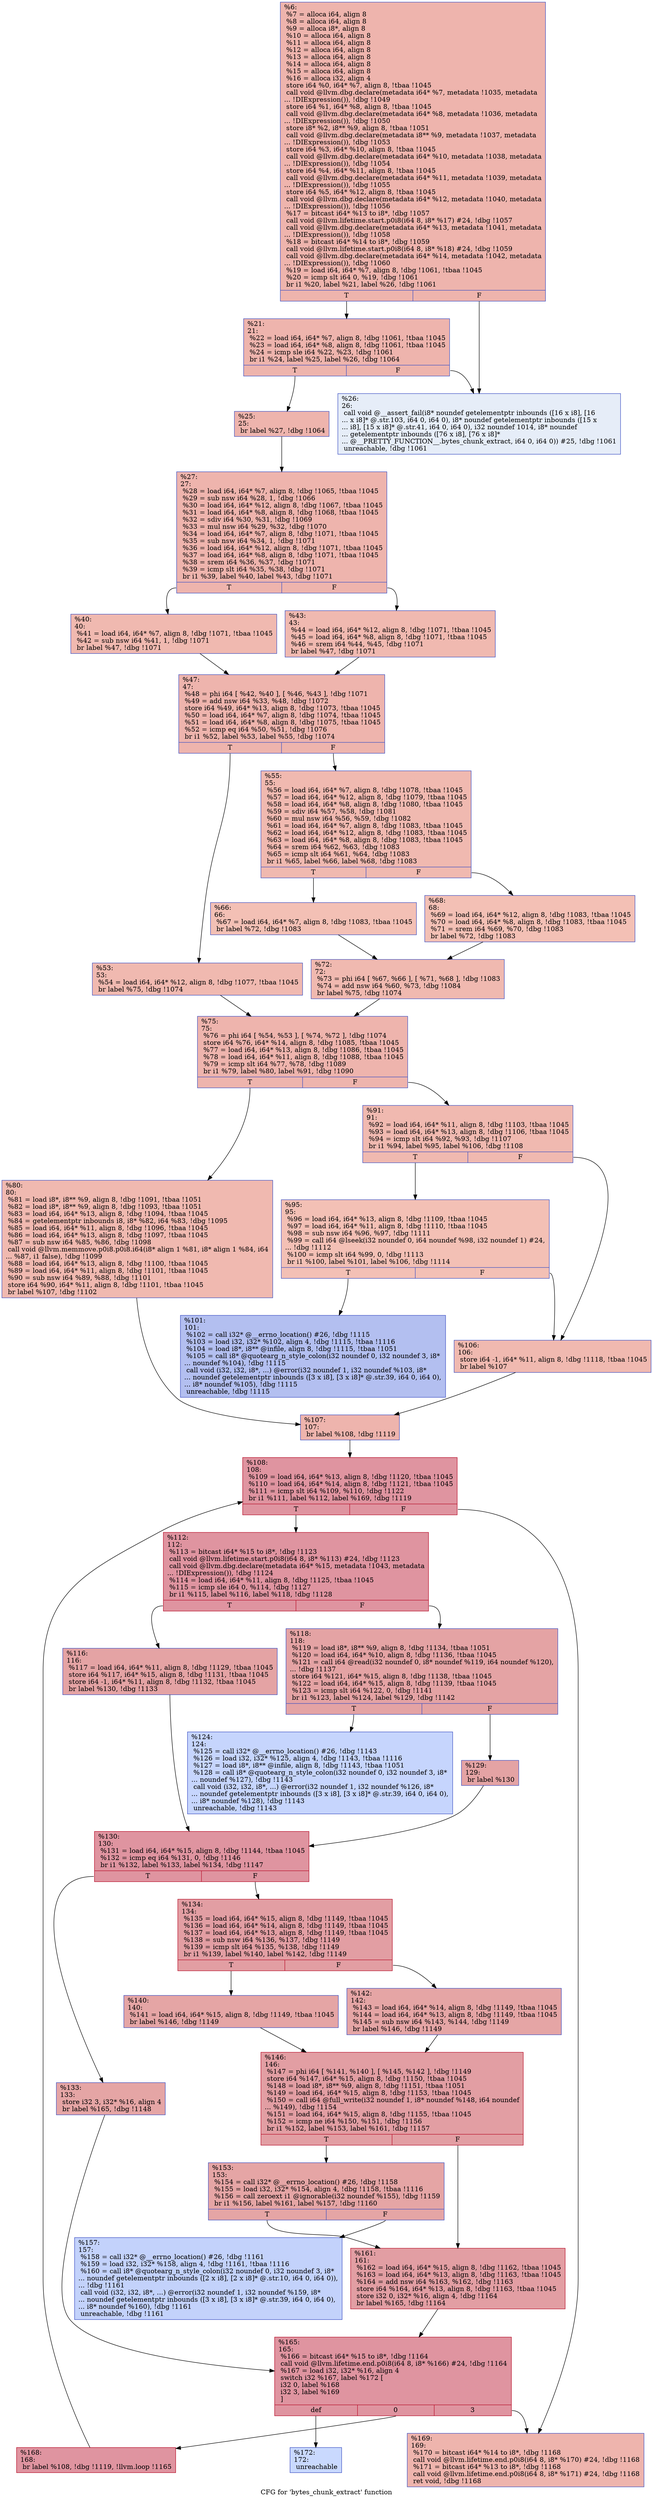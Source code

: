 digraph "CFG for 'bytes_chunk_extract' function" {
	label="CFG for 'bytes_chunk_extract' function";

	Node0xc27ba0 [shape=record,color="#3d50c3ff", style=filled, fillcolor="#d8564670",label="{%6:\l  %7 = alloca i64, align 8\l  %8 = alloca i64, align 8\l  %9 = alloca i8*, align 8\l  %10 = alloca i64, align 8\l  %11 = alloca i64, align 8\l  %12 = alloca i64, align 8\l  %13 = alloca i64, align 8\l  %14 = alloca i64, align 8\l  %15 = alloca i64, align 8\l  %16 = alloca i32, align 4\l  store i64 %0, i64* %7, align 8, !tbaa !1045\l  call void @llvm.dbg.declare(metadata i64* %7, metadata !1035, metadata\l... !DIExpression()), !dbg !1049\l  store i64 %1, i64* %8, align 8, !tbaa !1045\l  call void @llvm.dbg.declare(metadata i64* %8, metadata !1036, metadata\l... !DIExpression()), !dbg !1050\l  store i8* %2, i8** %9, align 8, !tbaa !1051\l  call void @llvm.dbg.declare(metadata i8** %9, metadata !1037, metadata\l... !DIExpression()), !dbg !1053\l  store i64 %3, i64* %10, align 8, !tbaa !1045\l  call void @llvm.dbg.declare(metadata i64* %10, metadata !1038, metadata\l... !DIExpression()), !dbg !1054\l  store i64 %4, i64* %11, align 8, !tbaa !1045\l  call void @llvm.dbg.declare(metadata i64* %11, metadata !1039, metadata\l... !DIExpression()), !dbg !1055\l  store i64 %5, i64* %12, align 8, !tbaa !1045\l  call void @llvm.dbg.declare(metadata i64* %12, metadata !1040, metadata\l... !DIExpression()), !dbg !1056\l  %17 = bitcast i64* %13 to i8*, !dbg !1057\l  call void @llvm.lifetime.start.p0i8(i64 8, i8* %17) #24, !dbg !1057\l  call void @llvm.dbg.declare(metadata i64* %13, metadata !1041, metadata\l... !DIExpression()), !dbg !1058\l  %18 = bitcast i64* %14 to i8*, !dbg !1059\l  call void @llvm.lifetime.start.p0i8(i64 8, i8* %18) #24, !dbg !1059\l  call void @llvm.dbg.declare(metadata i64* %14, metadata !1042, metadata\l... !DIExpression()), !dbg !1060\l  %19 = load i64, i64* %7, align 8, !dbg !1061, !tbaa !1045\l  %20 = icmp slt i64 0, %19, !dbg !1061\l  br i1 %20, label %21, label %26, !dbg !1061\l|{<s0>T|<s1>F}}"];
	Node0xc27ba0:s0 -> Node0xbe47f0;
	Node0xc27ba0:s1 -> Node0xbe4890;
	Node0xbe47f0 [shape=record,color="#3d50c3ff", style=filled, fillcolor="#d8564670",label="{%21:\l21:                                               \l  %22 = load i64, i64* %7, align 8, !dbg !1061, !tbaa !1045\l  %23 = load i64, i64* %8, align 8, !dbg !1061, !tbaa !1045\l  %24 = icmp sle i64 %22, %23, !dbg !1061\l  br i1 %24, label %25, label %26, !dbg !1064\l|{<s0>T|<s1>F}}"];
	Node0xbe47f0:s0 -> Node0xbe4840;
	Node0xbe47f0:s1 -> Node0xbe4890;
	Node0xbe4840 [shape=record,color="#3d50c3ff", style=filled, fillcolor="#d8564670",label="{%25:\l25:                                               \l  br label %27, !dbg !1064\l}"];
	Node0xbe4840 -> Node0xbe48e0;
	Node0xbe4890 [shape=record,color="#3d50c3ff", style=filled, fillcolor="#c7d7f070",label="{%26:\l26:                                               \l  call void @__assert_fail(i8* noundef getelementptr inbounds ([16 x i8], [16\l... x i8]* @.str.103, i64 0, i64 0), i8* noundef getelementptr inbounds ([15 x\l... i8], [15 x i8]* @.str.41, i64 0, i64 0), i32 noundef 1014, i8* noundef\l... getelementptr inbounds ([76 x i8], [76 x i8]*\l... @__PRETTY_FUNCTION__.bytes_chunk_extract, i64 0, i64 0)) #25, !dbg !1061\l  unreachable, !dbg !1061\l}"];
	Node0xbe48e0 [shape=record,color="#3d50c3ff", style=filled, fillcolor="#d8564670",label="{%27:\l27:                                               \l  %28 = load i64, i64* %7, align 8, !dbg !1065, !tbaa !1045\l  %29 = sub nsw i64 %28, 1, !dbg !1066\l  %30 = load i64, i64* %12, align 8, !dbg !1067, !tbaa !1045\l  %31 = load i64, i64* %8, align 8, !dbg !1068, !tbaa !1045\l  %32 = sdiv i64 %30, %31, !dbg !1069\l  %33 = mul nsw i64 %29, %32, !dbg !1070\l  %34 = load i64, i64* %7, align 8, !dbg !1071, !tbaa !1045\l  %35 = sub nsw i64 %34, 1, !dbg !1071\l  %36 = load i64, i64* %12, align 8, !dbg !1071, !tbaa !1045\l  %37 = load i64, i64* %8, align 8, !dbg !1071, !tbaa !1045\l  %38 = srem i64 %36, %37, !dbg !1071\l  %39 = icmp slt i64 %35, %38, !dbg !1071\l  br i1 %39, label %40, label %43, !dbg !1071\l|{<s0>T|<s1>F}}"];
	Node0xbe48e0:s0 -> Node0xbe4930;
	Node0xbe48e0:s1 -> Node0xbe4980;
	Node0xbe4930 [shape=record,color="#3d50c3ff", style=filled, fillcolor="#de614d70",label="{%40:\l40:                                               \l  %41 = load i64, i64* %7, align 8, !dbg !1071, !tbaa !1045\l  %42 = sub nsw i64 %41, 1, !dbg !1071\l  br label %47, !dbg !1071\l}"];
	Node0xbe4930 -> Node0xbe49d0;
	Node0xbe4980 [shape=record,color="#3d50c3ff", style=filled, fillcolor="#de614d70",label="{%43:\l43:                                               \l  %44 = load i64, i64* %12, align 8, !dbg !1071, !tbaa !1045\l  %45 = load i64, i64* %8, align 8, !dbg !1071, !tbaa !1045\l  %46 = srem i64 %44, %45, !dbg !1071\l  br label %47, !dbg !1071\l}"];
	Node0xbe4980 -> Node0xbe49d0;
	Node0xbe49d0 [shape=record,color="#3d50c3ff", style=filled, fillcolor="#d8564670",label="{%47:\l47:                                               \l  %48 = phi i64 [ %42, %40 ], [ %46, %43 ], !dbg !1071\l  %49 = add nsw i64 %33, %48, !dbg !1072\l  store i64 %49, i64* %13, align 8, !dbg !1073, !tbaa !1045\l  %50 = load i64, i64* %7, align 8, !dbg !1074, !tbaa !1045\l  %51 = load i64, i64* %8, align 8, !dbg !1075, !tbaa !1045\l  %52 = icmp eq i64 %50, %51, !dbg !1076\l  br i1 %52, label %53, label %55, !dbg !1074\l|{<s0>T|<s1>F}}"];
	Node0xbe49d0:s0 -> Node0xbe4a20;
	Node0xbe49d0:s1 -> Node0xbe4a70;
	Node0xbe4a20 [shape=record,color="#3d50c3ff", style=filled, fillcolor="#de614d70",label="{%53:\l53:                                               \l  %54 = load i64, i64* %12, align 8, !dbg !1077, !tbaa !1045\l  br label %75, !dbg !1074\l}"];
	Node0xbe4a20 -> Node0xbe4bb0;
	Node0xbe4a70 [shape=record,color="#3d50c3ff", style=filled, fillcolor="#de614d70",label="{%55:\l55:                                               \l  %56 = load i64, i64* %7, align 8, !dbg !1078, !tbaa !1045\l  %57 = load i64, i64* %12, align 8, !dbg !1079, !tbaa !1045\l  %58 = load i64, i64* %8, align 8, !dbg !1080, !tbaa !1045\l  %59 = sdiv i64 %57, %58, !dbg !1081\l  %60 = mul nsw i64 %56, %59, !dbg !1082\l  %61 = load i64, i64* %7, align 8, !dbg !1083, !tbaa !1045\l  %62 = load i64, i64* %12, align 8, !dbg !1083, !tbaa !1045\l  %63 = load i64, i64* %8, align 8, !dbg !1083, !tbaa !1045\l  %64 = srem i64 %62, %63, !dbg !1083\l  %65 = icmp slt i64 %61, %64, !dbg !1083\l  br i1 %65, label %66, label %68, !dbg !1083\l|{<s0>T|<s1>F}}"];
	Node0xbe4a70:s0 -> Node0xbe4ac0;
	Node0xbe4a70:s1 -> Node0xbe4b10;
	Node0xbe4ac0 [shape=record,color="#3d50c3ff", style=filled, fillcolor="#e5705870",label="{%66:\l66:                                               \l  %67 = load i64, i64* %7, align 8, !dbg !1083, !tbaa !1045\l  br label %72, !dbg !1083\l}"];
	Node0xbe4ac0 -> Node0xbe4b60;
	Node0xbe4b10 [shape=record,color="#3d50c3ff", style=filled, fillcolor="#e5705870",label="{%68:\l68:                                               \l  %69 = load i64, i64* %12, align 8, !dbg !1083, !tbaa !1045\l  %70 = load i64, i64* %8, align 8, !dbg !1083, !tbaa !1045\l  %71 = srem i64 %69, %70, !dbg !1083\l  br label %72, !dbg !1083\l}"];
	Node0xbe4b10 -> Node0xbe4b60;
	Node0xbe4b60 [shape=record,color="#3d50c3ff", style=filled, fillcolor="#de614d70",label="{%72:\l72:                                               \l  %73 = phi i64 [ %67, %66 ], [ %71, %68 ], !dbg !1083\l  %74 = add nsw i64 %60, %73, !dbg !1084\l  br label %75, !dbg !1074\l}"];
	Node0xbe4b60 -> Node0xbe4bb0;
	Node0xbe4bb0 [shape=record,color="#3d50c3ff", style=filled, fillcolor="#d8564670",label="{%75:\l75:                                               \l  %76 = phi i64 [ %54, %53 ], [ %74, %72 ], !dbg !1074\l  store i64 %76, i64* %14, align 8, !dbg !1085, !tbaa !1045\l  %77 = load i64, i64* %13, align 8, !dbg !1086, !tbaa !1045\l  %78 = load i64, i64* %11, align 8, !dbg !1088, !tbaa !1045\l  %79 = icmp slt i64 %77, %78, !dbg !1089\l  br i1 %79, label %80, label %91, !dbg !1090\l|{<s0>T|<s1>F}}"];
	Node0xbe4bb0:s0 -> Node0xbe4c00;
	Node0xbe4bb0:s1 -> Node0xbe4c50;
	Node0xbe4c00 [shape=record,color="#3d50c3ff", style=filled, fillcolor="#de614d70",label="{%80:\l80:                                               \l  %81 = load i8*, i8** %9, align 8, !dbg !1091, !tbaa !1051\l  %82 = load i8*, i8** %9, align 8, !dbg !1093, !tbaa !1051\l  %83 = load i64, i64* %13, align 8, !dbg !1094, !tbaa !1045\l  %84 = getelementptr inbounds i8, i8* %82, i64 %83, !dbg !1095\l  %85 = load i64, i64* %11, align 8, !dbg !1096, !tbaa !1045\l  %86 = load i64, i64* %13, align 8, !dbg !1097, !tbaa !1045\l  %87 = sub nsw i64 %85, %86, !dbg !1098\l  call void @llvm.memmove.p0i8.p0i8.i64(i8* align 1 %81, i8* align 1 %84, i64\l... %87, i1 false), !dbg !1099\l  %88 = load i64, i64* %13, align 8, !dbg !1100, !tbaa !1045\l  %89 = load i64, i64* %11, align 8, !dbg !1101, !tbaa !1045\l  %90 = sub nsw i64 %89, %88, !dbg !1101\l  store i64 %90, i64* %11, align 8, !dbg !1101, !tbaa !1045\l  br label %107, !dbg !1102\l}"];
	Node0xbe4c00 -> Node0xbe4d90;
	Node0xbe4c50 [shape=record,color="#3d50c3ff", style=filled, fillcolor="#de614d70",label="{%91:\l91:                                               \l  %92 = load i64, i64* %11, align 8, !dbg !1103, !tbaa !1045\l  %93 = load i64, i64* %13, align 8, !dbg !1106, !tbaa !1045\l  %94 = icmp slt i64 %92, %93, !dbg !1107\l  br i1 %94, label %95, label %106, !dbg !1108\l|{<s0>T|<s1>F}}"];
	Node0xbe4c50:s0 -> Node0xbe4ca0;
	Node0xbe4c50:s1 -> Node0xbe4d40;
	Node0xbe4ca0 [shape=record,color="#3d50c3ff", style=filled, fillcolor="#e5705870",label="{%95:\l95:                                               \l  %96 = load i64, i64* %13, align 8, !dbg !1109, !tbaa !1045\l  %97 = load i64, i64* %11, align 8, !dbg !1110, !tbaa !1045\l  %98 = sub nsw i64 %96, %97, !dbg !1111\l  %99 = call i64 @lseek(i32 noundef 0, i64 noundef %98, i32 noundef 1) #24,\l... !dbg !1112\l  %100 = icmp slt i64 %99, 0, !dbg !1113\l  br i1 %100, label %101, label %106, !dbg !1114\l|{<s0>T|<s1>F}}"];
	Node0xbe4ca0:s0 -> Node0xbe4cf0;
	Node0xbe4ca0:s1 -> Node0xbe4d40;
	Node0xbe4cf0 [shape=record,color="#3d50c3ff", style=filled, fillcolor="#536edd70",label="{%101:\l101:                                              \l  %102 = call i32* @__errno_location() #26, !dbg !1115\l  %103 = load i32, i32* %102, align 4, !dbg !1115, !tbaa !1116\l  %104 = load i8*, i8** @infile, align 8, !dbg !1115, !tbaa !1051\l  %105 = call i8* @quotearg_n_style_colon(i32 noundef 0, i32 noundef 3, i8*\l... noundef %104), !dbg !1115\l  call void (i32, i32, i8*, ...) @error(i32 noundef 1, i32 noundef %103, i8*\l... noundef getelementptr inbounds ([3 x i8], [3 x i8]* @.str.39, i64 0, i64 0),\l... i8* noundef %105), !dbg !1115\l  unreachable, !dbg !1115\l}"];
	Node0xbe4d40 [shape=record,color="#3d50c3ff", style=filled, fillcolor="#de614d70",label="{%106:\l106:                                              \l  store i64 -1, i64* %11, align 8, !dbg !1118, !tbaa !1045\l  br label %107\l}"];
	Node0xbe4d40 -> Node0xbe4d90;
	Node0xbe4d90 [shape=record,color="#3d50c3ff", style=filled, fillcolor="#d8564670",label="{%107:\l107:                                              \l  br label %108, !dbg !1119\l}"];
	Node0xbe4d90 -> Node0xbe4de0;
	Node0xbe4de0 [shape=record,color="#b70d28ff", style=filled, fillcolor="#b70d2870",label="{%108:\l108:                                              \l  %109 = load i64, i64* %13, align 8, !dbg !1120, !tbaa !1045\l  %110 = load i64, i64* %14, align 8, !dbg !1121, !tbaa !1045\l  %111 = icmp slt i64 %109, %110, !dbg !1122\l  br i1 %111, label %112, label %169, !dbg !1119\l|{<s0>T|<s1>F}}"];
	Node0xbe4de0:s0 -> Node0xbe4e30;
	Node0xbe4de0:s1 -> Node0xbe5330;
	Node0xbe4e30 [shape=record,color="#b70d28ff", style=filled, fillcolor="#b70d2870",label="{%112:\l112:                                              \l  %113 = bitcast i64* %15 to i8*, !dbg !1123\l  call void @llvm.lifetime.start.p0i8(i64 8, i8* %113) #24, !dbg !1123\l  call void @llvm.dbg.declare(metadata i64* %15, metadata !1043, metadata\l... !DIExpression()), !dbg !1124\l  %114 = load i64, i64* %11, align 8, !dbg !1125, !tbaa !1045\l  %115 = icmp sle i64 0, %114, !dbg !1127\l  br i1 %115, label %116, label %118, !dbg !1128\l|{<s0>T|<s1>F}}"];
	Node0xbe4e30:s0 -> Node0xbe4e80;
	Node0xbe4e30:s1 -> Node0xbe4ed0;
	Node0xbe4e80 [shape=record,color="#3d50c3ff", style=filled, fillcolor="#c32e3170",label="{%116:\l116:                                              \l  %117 = load i64, i64* %11, align 8, !dbg !1129, !tbaa !1045\l  store i64 %117, i64* %15, align 8, !dbg !1131, !tbaa !1045\l  store i64 -1, i64* %11, align 8, !dbg !1132, !tbaa !1045\l  br label %130, !dbg !1133\l}"];
	Node0xbe4e80 -> Node0xbe4fc0;
	Node0xbe4ed0 [shape=record,color="#3d50c3ff", style=filled, fillcolor="#c32e3170",label="{%118:\l118:                                              \l  %119 = load i8*, i8** %9, align 8, !dbg !1134, !tbaa !1051\l  %120 = load i64, i64* %10, align 8, !dbg !1136, !tbaa !1045\l  %121 = call i64 @read(i32 noundef 0, i8* noundef %119, i64 noundef %120),\l... !dbg !1137\l  store i64 %121, i64* %15, align 8, !dbg !1138, !tbaa !1045\l  %122 = load i64, i64* %15, align 8, !dbg !1139, !tbaa !1045\l  %123 = icmp slt i64 %122, 0, !dbg !1141\l  br i1 %123, label %124, label %129, !dbg !1142\l|{<s0>T|<s1>F}}"];
	Node0xbe4ed0:s0 -> Node0xbe4f20;
	Node0xbe4ed0:s1 -> Node0xbe4f70;
	Node0xbe4f20 [shape=record,color="#3d50c3ff", style=filled, fillcolor="#7ea1fa70",label="{%124:\l124:                                              \l  %125 = call i32* @__errno_location() #26, !dbg !1143\l  %126 = load i32, i32* %125, align 4, !dbg !1143, !tbaa !1116\l  %127 = load i8*, i8** @infile, align 8, !dbg !1143, !tbaa !1051\l  %128 = call i8* @quotearg_n_style_colon(i32 noundef 0, i32 noundef 3, i8*\l... noundef %127), !dbg !1143\l  call void (i32, i32, i8*, ...) @error(i32 noundef 1, i32 noundef %126, i8*\l... noundef getelementptr inbounds ([3 x i8], [3 x i8]* @.str.39, i64 0, i64 0),\l... i8* noundef %128), !dbg !1143\l  unreachable, !dbg !1143\l}"];
	Node0xbe4f70 [shape=record,color="#3d50c3ff", style=filled, fillcolor="#c32e3170",label="{%129:\l129:                                              \l  br label %130\l}"];
	Node0xbe4f70 -> Node0xbe4fc0;
	Node0xbe4fc0 [shape=record,color="#b70d28ff", style=filled, fillcolor="#b70d2870",label="{%130:\l130:                                              \l  %131 = load i64, i64* %15, align 8, !dbg !1144, !tbaa !1045\l  %132 = icmp eq i64 %131, 0, !dbg !1146\l  br i1 %132, label %133, label %134, !dbg !1147\l|{<s0>T|<s1>F}}"];
	Node0xbe4fc0:s0 -> Node0xbe5010;
	Node0xbe4fc0:s1 -> Node0xbe5060;
	Node0xbe5010 [shape=record,color="#3d50c3ff", style=filled, fillcolor="#c5333470",label="{%133:\l133:                                              \l  store i32 3, i32* %16, align 4\l  br label %165, !dbg !1148\l}"];
	Node0xbe5010 -> Node0xbe5290;
	Node0xbe5060 [shape=record,color="#b70d28ff", style=filled, fillcolor="#be242e70",label="{%134:\l134:                                              \l  %135 = load i64, i64* %15, align 8, !dbg !1149, !tbaa !1045\l  %136 = load i64, i64* %14, align 8, !dbg !1149, !tbaa !1045\l  %137 = load i64, i64* %13, align 8, !dbg !1149, !tbaa !1045\l  %138 = sub nsw i64 %136, %137, !dbg !1149\l  %139 = icmp slt i64 %135, %138, !dbg !1149\l  br i1 %139, label %140, label %142, !dbg !1149\l|{<s0>T|<s1>F}}"];
	Node0xbe5060:s0 -> Node0xbe50b0;
	Node0xbe5060:s1 -> Node0xbe5100;
	Node0xbe50b0 [shape=record,color="#3d50c3ff", style=filled, fillcolor="#c5333470",label="{%140:\l140:                                              \l  %141 = load i64, i64* %15, align 8, !dbg !1149, !tbaa !1045\l  br label %146, !dbg !1149\l}"];
	Node0xbe50b0 -> Node0xbe5150;
	Node0xbe5100 [shape=record,color="#3d50c3ff", style=filled, fillcolor="#c5333470",label="{%142:\l142:                                              \l  %143 = load i64, i64* %14, align 8, !dbg !1149, !tbaa !1045\l  %144 = load i64, i64* %13, align 8, !dbg !1149, !tbaa !1045\l  %145 = sub nsw i64 %143, %144, !dbg !1149\l  br label %146, !dbg !1149\l}"];
	Node0xbe5100 -> Node0xbe5150;
	Node0xbe5150 [shape=record,color="#b70d28ff", style=filled, fillcolor="#be242e70",label="{%146:\l146:                                              \l  %147 = phi i64 [ %141, %140 ], [ %145, %142 ], !dbg !1149\l  store i64 %147, i64* %15, align 8, !dbg !1150, !tbaa !1045\l  %148 = load i8*, i8** %9, align 8, !dbg !1151, !tbaa !1051\l  %149 = load i64, i64* %15, align 8, !dbg !1153, !tbaa !1045\l  %150 = call i64 @full_write(i32 noundef 1, i8* noundef %148, i64 noundef\l... %149), !dbg !1154\l  %151 = load i64, i64* %15, align 8, !dbg !1155, !tbaa !1045\l  %152 = icmp ne i64 %150, %151, !dbg !1156\l  br i1 %152, label %153, label %161, !dbg !1157\l|{<s0>T|<s1>F}}"];
	Node0xbe5150:s0 -> Node0xbe51a0;
	Node0xbe5150:s1 -> Node0xbe5240;
	Node0xbe51a0 [shape=record,color="#3d50c3ff", style=filled, fillcolor="#c5333470",label="{%153:\l153:                                              \l  %154 = call i32* @__errno_location() #26, !dbg !1158\l  %155 = load i32, i32* %154, align 4, !dbg !1158, !tbaa !1116\l  %156 = call zeroext i1 @ignorable(i32 noundef %155), !dbg !1159\l  br i1 %156, label %161, label %157, !dbg !1160\l|{<s0>T|<s1>F}}"];
	Node0xbe51a0:s0 -> Node0xbe5240;
	Node0xbe51a0:s1 -> Node0xbe51f0;
	Node0xbe51f0 [shape=record,color="#3d50c3ff", style=filled, fillcolor="#779af770",label="{%157:\l157:                                              \l  %158 = call i32* @__errno_location() #26, !dbg !1161\l  %159 = load i32, i32* %158, align 4, !dbg !1161, !tbaa !1116\l  %160 = call i8* @quotearg_n_style_colon(i32 noundef 0, i32 noundef 3, i8*\l... noundef getelementptr inbounds ([2 x i8], [2 x i8]* @.str.10, i64 0, i64 0)),\l... !dbg !1161\l  call void (i32, i32, i8*, ...) @error(i32 noundef 1, i32 noundef %159, i8*\l... noundef getelementptr inbounds ([3 x i8], [3 x i8]* @.str.39, i64 0, i64 0),\l... i8* noundef %160), !dbg !1161\l  unreachable, !dbg !1161\l}"];
	Node0xbe5240 [shape=record,color="#b70d28ff", style=filled, fillcolor="#be242e70",label="{%161:\l161:                                              \l  %162 = load i64, i64* %15, align 8, !dbg !1162, !tbaa !1045\l  %163 = load i64, i64* %13, align 8, !dbg !1163, !tbaa !1045\l  %164 = add nsw i64 %163, %162, !dbg !1163\l  store i64 %164, i64* %13, align 8, !dbg !1163, !tbaa !1045\l  store i32 0, i32* %16, align 4, !dbg !1164\l  br label %165, !dbg !1164\l}"];
	Node0xbe5240 -> Node0xbe5290;
	Node0xbe5290 [shape=record,color="#b70d28ff", style=filled, fillcolor="#b70d2870",label="{%165:\l165:                                              \l  %166 = bitcast i64* %15 to i8*, !dbg !1164\l  call void @llvm.lifetime.end.p0i8(i64 8, i8* %166) #24, !dbg !1164\l  %167 = load i32, i32* %16, align 4\l  switch i32 %167, label %172 [\l    i32 0, label %168\l    i32 3, label %169\l  ]\l|{<s0>def|<s1>0|<s2>3}}"];
	Node0xbe5290:s0 -> Node0xbe5380;
	Node0xbe5290:s1 -> Node0xbe52e0;
	Node0xbe5290:s2 -> Node0xbe5330;
	Node0xbe52e0 [shape=record,color="#b70d28ff", style=filled, fillcolor="#b70d2870",label="{%168:\l168:                                              \l  br label %108, !dbg !1119, !llvm.loop !1165\l}"];
	Node0xbe52e0 -> Node0xbe4de0;
	Node0xbe5330 [shape=record,color="#3d50c3ff", style=filled, fillcolor="#d8564670",label="{%169:\l169:                                              \l  %170 = bitcast i64* %14 to i8*, !dbg !1168\l  call void @llvm.lifetime.end.p0i8(i64 8, i8* %170) #24, !dbg !1168\l  %171 = bitcast i64* %13 to i8*, !dbg !1168\l  call void @llvm.lifetime.end.p0i8(i64 8, i8* %171) #24, !dbg !1168\l  ret void, !dbg !1168\l}"];
	Node0xbe5380 [shape=record,color="#3d50c3ff", style=filled, fillcolor="#85a8fc70",label="{%172:\l172:                                              \l  unreachable\l}"];
}
